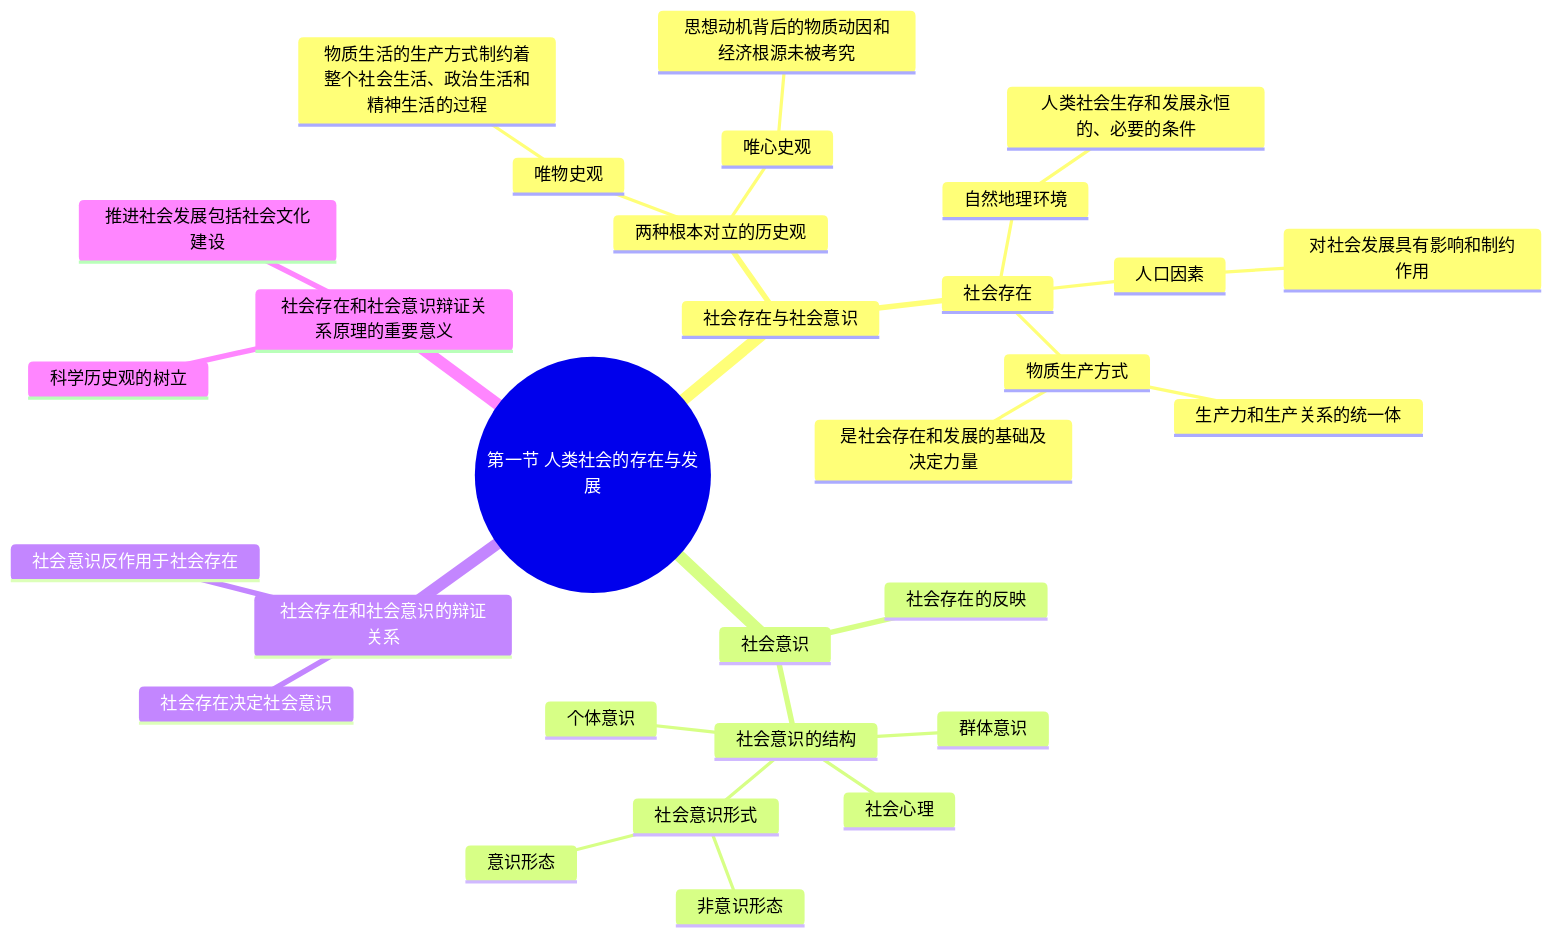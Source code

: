 mindmap
  root((第一节 人类社会的存在与发展))
    社会存在与社会意识
      两种根本对立的历史观
        唯物史观
          物质生活的生产方式制约着整个社会生活、政治生活和精神生活的过程
        唯心史观
          思想动机背后的物质动因和经济根源未被考究
      社会存在
        自然地理环境
          人类社会生存和发展永恒的、必要的条件
        人口因素
          对社会发展具有影响和制约作用
        物质生产方式
          生产力和生产关系的统一体
          是社会存在和发展的基础及决定力量
    社会意识
      社会存在的反映
      社会意识的结构
        个体意识
        群体意识
        社会心理
        社会意识形式
          意识形态
          非意识形态
    社会存在和社会意识的辩证关系
      社会存在决定社会意识
      社会意识反作用于社会存在
    社会存在和社会意识辩证关系原理的重要意义
      科学历史观的树立
      推进社会发展包括社会文化建设